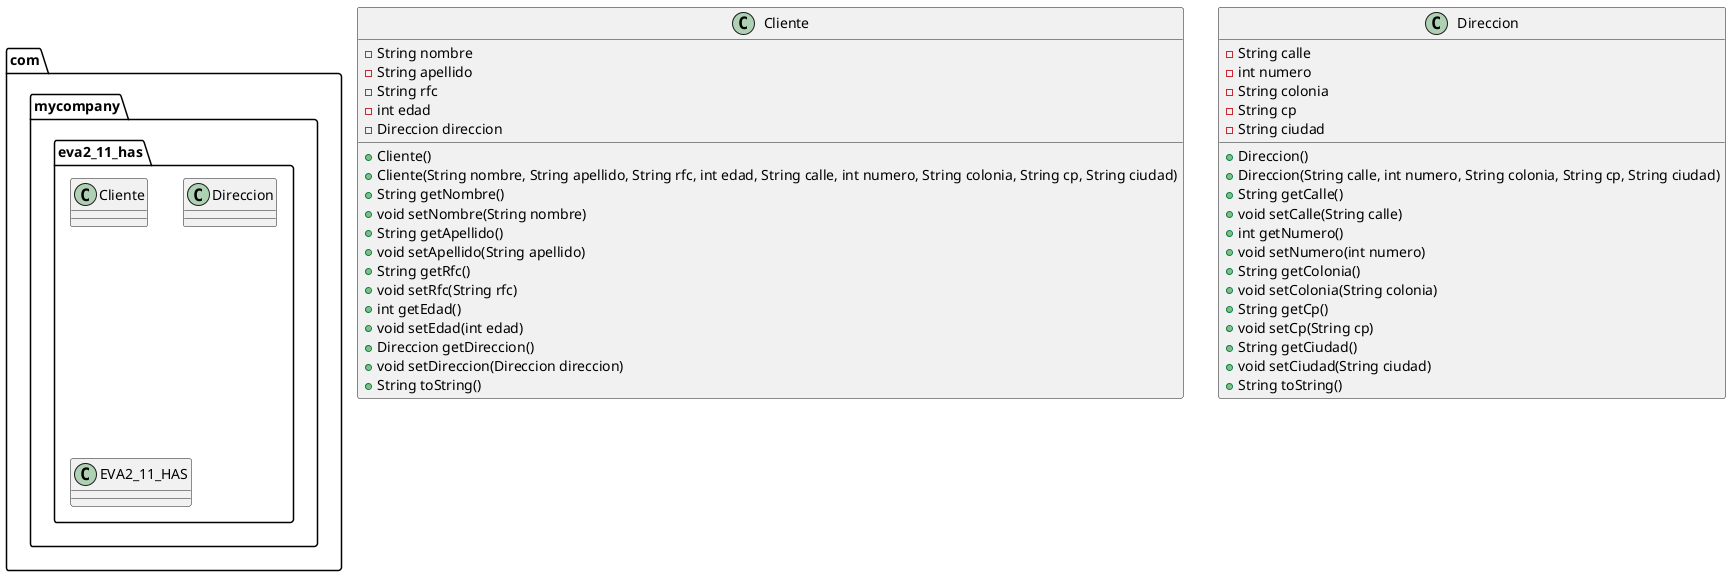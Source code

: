 @startuml
class com.mycompany.eva2_11_has.Cliente
class com.mycompany.eva2_11_has.Direccion
class com.mycompany.eva2_11_has.EVA2_11_HAS
 class Cliente {
        - String nombre
        - String apellido
        - String rfc
        - int edad
        - Direccion direccion
        + Cliente()
        + Cliente(String nombre, String apellido, String rfc, int edad, String calle, int numero, String colonia, String cp, String ciudad)
        + String getNombre()
        + void setNombre(String nombre)
        + String getApellido()
        + void setApellido(String apellido)
        + String getRfc()
        + void setRfc(String rfc)
        + int getEdad()
        + void setEdad(int edad)
        + Direccion getDireccion()
        + void setDireccion(Direccion direccion)
        + String toString()
    }
class Direccion {
        - String calle
        - int numero
        - String colonia
        - String cp
        - String ciudad
        + Direccion()
        + Direccion(String calle, int numero, String colonia, String cp, String ciudad)
        + String getCalle()
        + void setCalle(String calle)
        + int getNumero()
        + void setNumero(int numero)
        + String getColonia()
        + void setColonia(String colonia)
        + String getCp()
        + void setCp(String cp)
        + String getCiudad()
        + void setCiudad(String ciudad)
        + String toString()
    }
@enduml